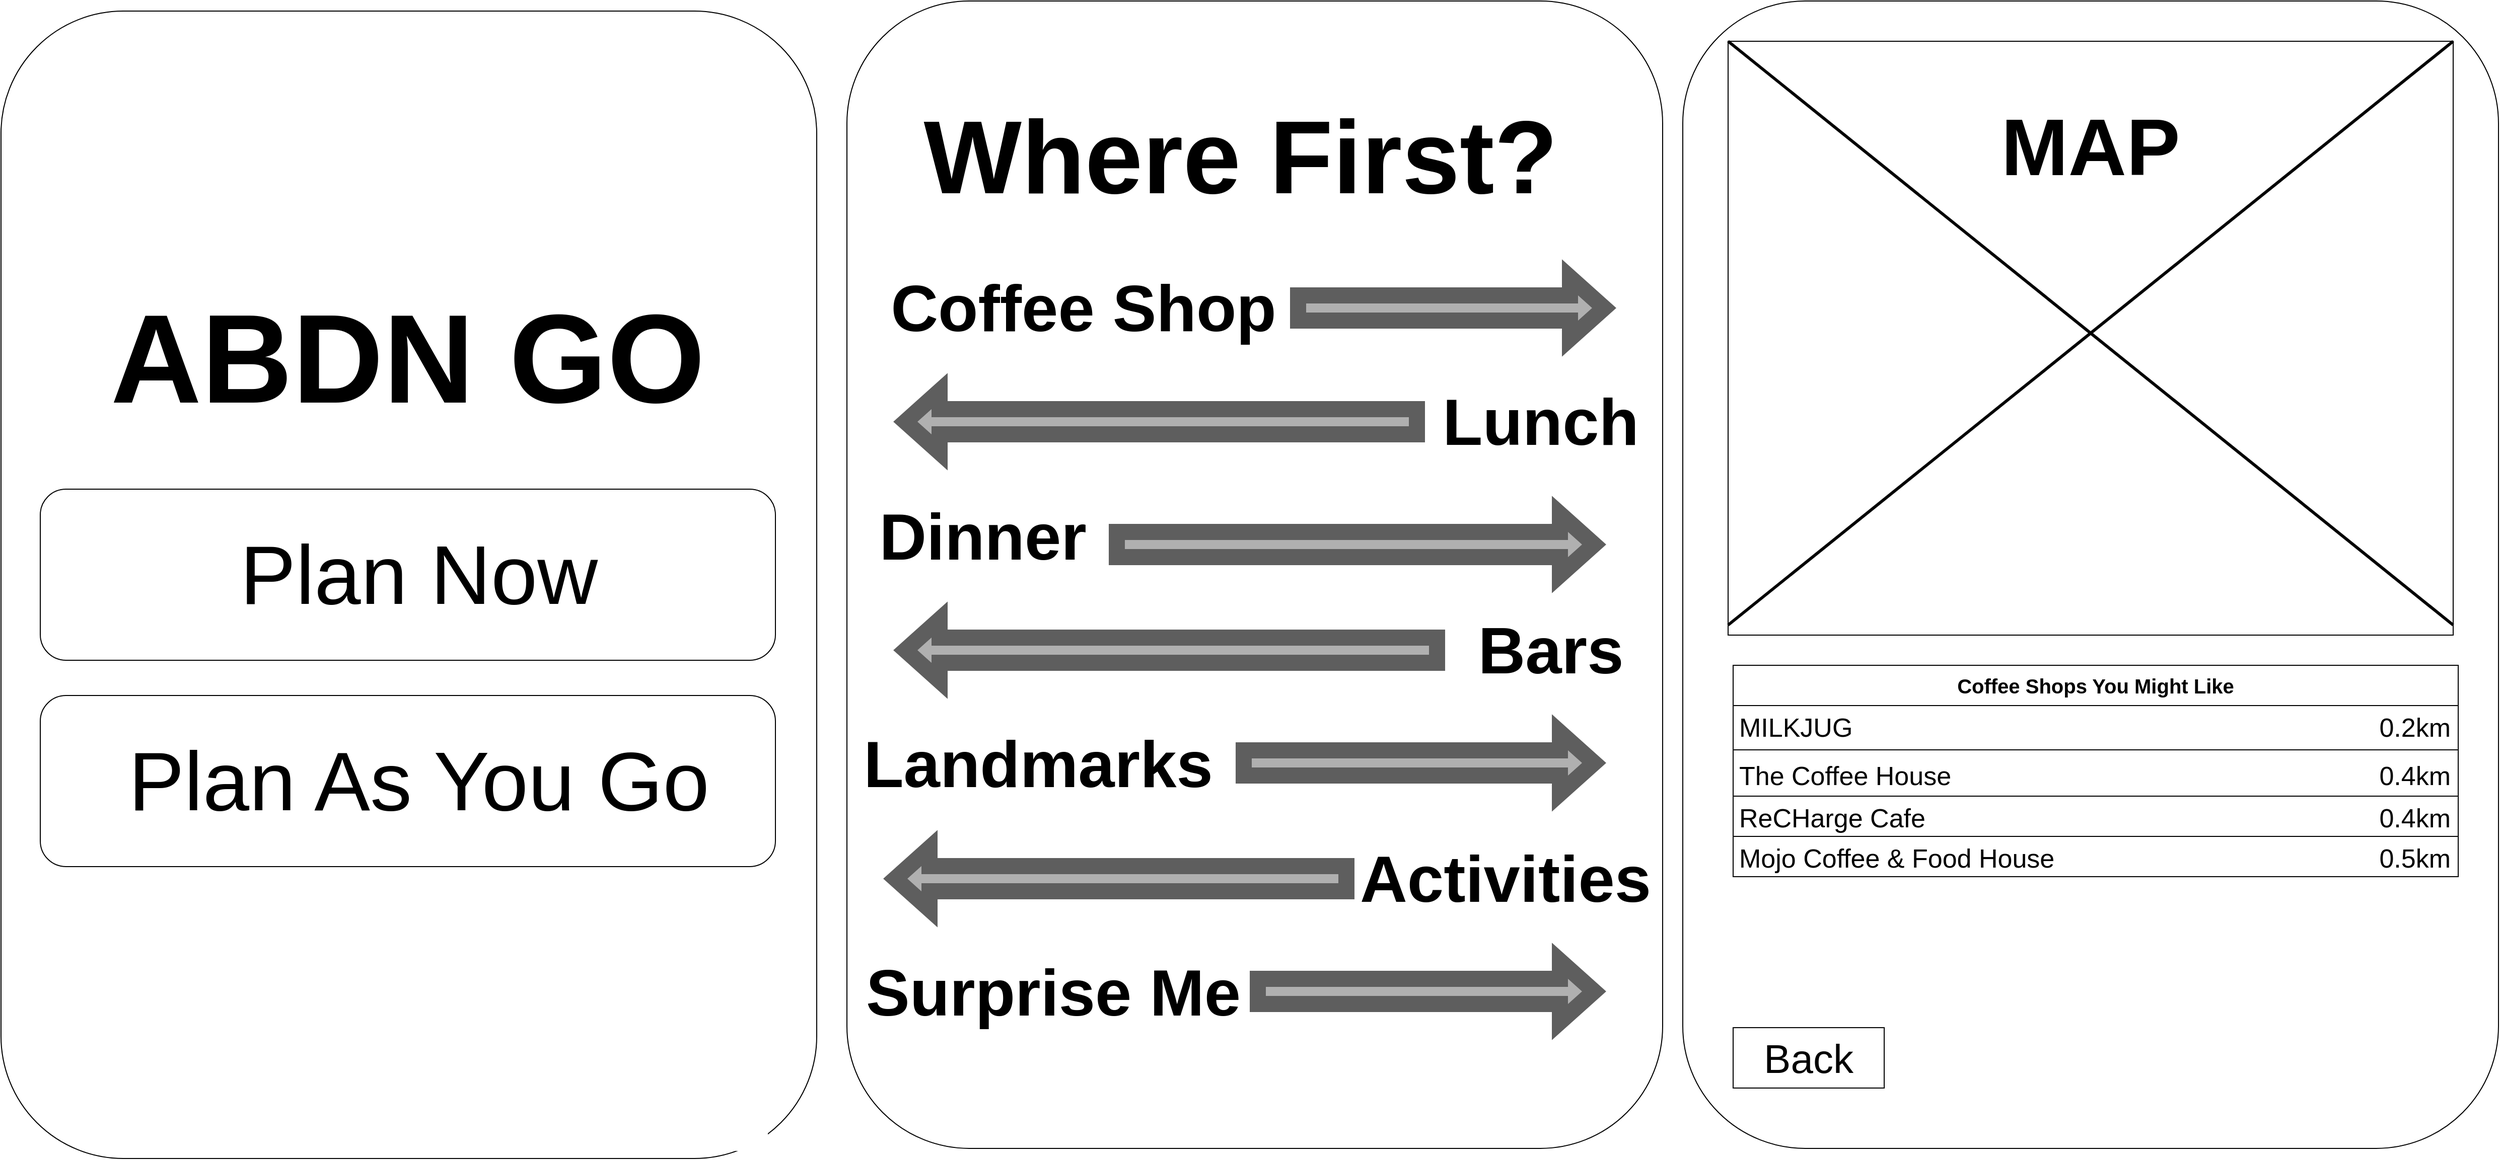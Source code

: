 <mxfile version="21.8.1" type="github">
  <diagram name="Page-1" id="qSBKfjo7JGSMNSEJkH3g">
    <mxGraphModel dx="2100" dy="1148" grid="1" gridSize="10" guides="1" tooltips="1" connect="1" arrows="1" fold="1" page="1" pageScale="1" pageWidth="827" pageHeight="1169" math="0" shadow="0">
      <root>
        <mxCell id="0" />
        <mxCell id="1" parent="0" />
        <mxCell id="ebgiKoA3hhUovEIoj04p-3" value="" style="rounded=1;whiteSpace=wrap;html=1;" vertex="1" parent="1">
          <mxGeometry x="10" y="10" width="810" height="1140" as="geometry" />
        </mxCell>
        <mxCell id="ebgiKoA3hhUovEIoj04p-4" value="" style="rounded=1;whiteSpace=wrap;html=1;" vertex="1" parent="1">
          <mxGeometry x="850" width="810" height="1140" as="geometry" />
        </mxCell>
        <mxCell id="ebgiKoA3hhUovEIoj04p-5" value="" style="rounded=1;whiteSpace=wrap;html=1;" vertex="1" parent="1">
          <mxGeometry x="1680" width="810" height="1140" as="geometry" />
        </mxCell>
        <mxCell id="ebgiKoA3hhUovEIoj04p-6" value="&lt;b&gt;&lt;font style=&quot;font-size: 125px;&quot;&gt;ABDN GO&lt;/font&gt;&lt;/b&gt;" style="text;html=1;strokeColor=none;fillColor=none;align=center;verticalAlign=middle;whiteSpace=wrap;rounded=0;" vertex="1" parent="1">
          <mxGeometry x="89" y="240" width="650" height="230" as="geometry" />
        </mxCell>
        <mxCell id="ebgiKoA3hhUovEIoj04p-9" value="" style="rounded=1;whiteSpace=wrap;html=1;" vertex="1" parent="1">
          <mxGeometry x="49" y="485" width="730" height="170" as="geometry" />
        </mxCell>
        <mxCell id="ebgiKoA3hhUovEIoj04p-10" value="" style="rounded=1;whiteSpace=wrap;html=1;" vertex="1" parent="1">
          <mxGeometry x="49" y="690" width="730" height="170" as="geometry" />
        </mxCell>
        <mxCell id="ebgiKoA3hhUovEIoj04p-11" value="&lt;font style=&quot;font-size: 83px;&quot;&gt;Plan Now&lt;/font&gt;" style="text;html=1;strokeColor=none;fillColor=none;align=center;verticalAlign=middle;whiteSpace=wrap;rounded=0;" vertex="1" parent="1">
          <mxGeometry x="130" y="505" width="590" height="130" as="geometry" />
        </mxCell>
        <mxCell id="ebgiKoA3hhUovEIoj04p-12" value="&lt;font style=&quot;font-size: 83px;&quot;&gt;Plan As You Go&lt;/font&gt;" style="text;html=1;strokeColor=none;fillColor=none;align=center;verticalAlign=middle;whiteSpace=wrap;rounded=0;" vertex="1" parent="1">
          <mxGeometry x="130" y="710" width="590" height="130" as="geometry" />
        </mxCell>
        <mxCell id="ebgiKoA3hhUovEIoj04p-13" value="&lt;b style=&quot;&quot;&gt;&lt;font style=&quot;font-size: 103px;&quot;&gt;Where First?&lt;/font&gt;&lt;/b&gt;" style="text;html=1;strokeColor=none;fillColor=none;align=center;verticalAlign=middle;whiteSpace=wrap;rounded=0;" vertex="1" parent="1">
          <mxGeometry x="916" y="40" width="650" height="230" as="geometry" />
        </mxCell>
        <mxCell id="ebgiKoA3hhUovEIoj04p-14" value="&lt;span style=&quot;font-size: 65px;&quot;&gt;&lt;b style=&quot;font-size: 65px;&quot;&gt;Coffee Shop&lt;/b&gt;&lt;/span&gt;" style="text;html=1;strokeColor=none;fillColor=none;align=center;verticalAlign=middle;whiteSpace=wrap;rounded=0;fontSize=65;" vertex="1" parent="1">
          <mxGeometry x="880" y="230" width="410" height="150" as="geometry" />
        </mxCell>
        <mxCell id="ebgiKoA3hhUovEIoj04p-15" value="&lt;span style=&quot;font-size: 65px;&quot;&gt;&lt;b style=&quot;font-size: 65px;&quot;&gt;Lunch&lt;/b&gt;&lt;/span&gt;" style="text;html=1;strokeColor=none;fillColor=none;align=center;verticalAlign=middle;whiteSpace=wrap;rounded=0;fontSize=65;" vertex="1" parent="1">
          <mxGeometry x="1424" y="343" width="230" height="150" as="geometry" />
        </mxCell>
        <mxCell id="ebgiKoA3hhUovEIoj04p-16" value="&lt;span style=&quot;font-size: 65px;&quot;&gt;&lt;b style=&quot;font-size: 65px;&quot;&gt;Dinner&lt;/b&gt;&lt;/span&gt;" style="text;html=1;strokeColor=none;fillColor=none;align=center;verticalAlign=middle;whiteSpace=wrap;rounded=0;fontSize=65;" vertex="1" parent="1">
          <mxGeometry x="880" y="457" width="210" height="150" as="geometry" />
        </mxCell>
        <mxCell id="ebgiKoA3hhUovEIoj04p-17" value="&lt;span style=&quot;font-size: 65px;&quot;&gt;&lt;b style=&quot;font-size: 65px;&quot;&gt;Landmarks&lt;/b&gt;&lt;/span&gt;" style="text;html=1;strokeColor=none;fillColor=none;align=center;verticalAlign=middle;whiteSpace=wrap;rounded=0;fontSize=65;" vertex="1" parent="1">
          <mxGeometry x="880" y="683" width="320" height="150" as="geometry" />
        </mxCell>
        <mxCell id="ebgiKoA3hhUovEIoj04p-18" value="&lt;span style=&quot;font-size: 65px;&quot;&gt;&lt;b style=&quot;font-size: 65px;&quot;&gt;Bars&lt;/b&gt;&lt;/span&gt;" style="text;html=1;strokeColor=none;fillColor=none;align=center;verticalAlign=middle;whiteSpace=wrap;rounded=0;fontSize=65;" vertex="1" parent="1">
          <mxGeometry x="1444" y="570" width="210" height="150" as="geometry" />
        </mxCell>
        <mxCell id="ebgiKoA3hhUovEIoj04p-20" value="&lt;span style=&quot;font-size: 65px;&quot;&gt;&lt;b style=&quot;font-size: 65px;&quot;&gt;Activities&lt;/b&gt;&lt;/span&gt;" style="text;html=1;strokeColor=none;fillColor=none;align=center;verticalAlign=middle;whiteSpace=wrap;rounded=0;fontSize=65;" vertex="1" parent="1">
          <mxGeometry x="1354" y="797" width="300" height="150" as="geometry" />
        </mxCell>
        <mxCell id="ebgiKoA3hhUovEIoj04p-21" value="&lt;span style=&quot;font-size: 65px;&quot;&gt;&lt;b style=&quot;font-size: 65px;&quot;&gt;Surprise&lt;/b&gt;&lt;/span&gt;&lt;b style=&quot;font-size: 65px;&quot;&gt;&amp;nbsp;Me&lt;/b&gt;" style="text;html=1;strokeColor=none;fillColor=none;align=center;verticalAlign=middle;whiteSpace=wrap;rounded=0;fontSize=65;" vertex="1" parent="1">
          <mxGeometry x="880" y="910" width="350" height="150" as="geometry" />
        </mxCell>
        <mxCell id="ebgiKoA3hhUovEIoj04p-24" value="" style="shape=flexArrow;endArrow=classic;html=1;rounded=0;exitX=1;exitY=0.5;exitDx=0;exitDy=0;strokeColor=#5E5E5E;fillColor=#B0B0B0;strokeWidth=16;" edge="1" parent="1" source="ebgiKoA3hhUovEIoj04p-14">
          <mxGeometry width="50" height="50" relative="1" as="geometry">
            <mxPoint x="1490" y="250" as="sourcePoint" />
            <mxPoint x="1610" y="305" as="targetPoint" />
          </mxGeometry>
        </mxCell>
        <mxCell id="ebgiKoA3hhUovEIoj04p-25" value="" style="shape=flexArrow;endArrow=classic;html=1;rounded=0;strokeColor=#5E5E5E;fillColor=#B0B0B0;strokeWidth=16;" edge="1" parent="1">
          <mxGeometry width="50" height="50" relative="1" as="geometry">
            <mxPoint x="1110" y="540" as="sourcePoint" />
            <mxPoint x="1600" y="540" as="targetPoint" />
          </mxGeometry>
        </mxCell>
        <mxCell id="ebgiKoA3hhUovEIoj04p-26" value="" style="shape=flexArrow;endArrow=classic;html=1;rounded=0;exitX=1;exitY=0.5;exitDx=0;exitDy=0;strokeColor=#5E5E5E;fillColor=#B0B0B0;strokeWidth=16;" edge="1" parent="1">
          <mxGeometry width="50" height="50" relative="1" as="geometry">
            <mxPoint x="1236" y="757" as="sourcePoint" />
            <mxPoint x="1600" y="757" as="targetPoint" />
          </mxGeometry>
        </mxCell>
        <mxCell id="ebgiKoA3hhUovEIoj04p-27" value="" style="shape=flexArrow;endArrow=classic;html=1;rounded=0;exitX=1;exitY=0.5;exitDx=0;exitDy=0;strokeColor=#5E5E5E;fillColor=#B0B0B0;strokeWidth=16;" edge="1" parent="1">
          <mxGeometry width="50" height="50" relative="1" as="geometry">
            <mxPoint x="1250" y="984" as="sourcePoint" />
            <mxPoint x="1600" y="984" as="targetPoint" />
          </mxGeometry>
        </mxCell>
        <mxCell id="ebgiKoA3hhUovEIoj04p-28" value="" style="shape=flexArrow;endArrow=classic;html=1;rounded=0;strokeColor=#5E5E5E;fillColor=#B0B0B0;strokeWidth=16;exitX=0;exitY=0.5;exitDx=0;exitDy=0;" edge="1" parent="1" source="ebgiKoA3hhUovEIoj04p-15">
          <mxGeometry width="50" height="50" relative="1" as="geometry">
            <mxPoint x="1110" y="450" as="sourcePoint" />
            <mxPoint x="900" y="418" as="targetPoint" />
          </mxGeometry>
        </mxCell>
        <mxCell id="ebgiKoA3hhUovEIoj04p-29" value="" style="shape=flexArrow;endArrow=classic;html=1;rounded=0;strokeColor=#5E5E5E;fillColor=#B0B0B0;strokeWidth=16;exitX=0;exitY=0.5;exitDx=0;exitDy=0;" edge="1" parent="1" source="ebgiKoA3hhUovEIoj04p-18">
          <mxGeometry width="50" height="50" relative="1" as="geometry">
            <mxPoint x="1130" y="560" as="sourcePoint" />
            <mxPoint x="900" y="645" as="targetPoint" />
          </mxGeometry>
        </mxCell>
        <mxCell id="ebgiKoA3hhUovEIoj04p-30" value="" style="shape=flexArrow;endArrow=classic;html=1;rounded=0;strokeColor=#5E5E5E;fillColor=#B0B0B0;strokeWidth=16;exitX=0;exitY=0.5;exitDx=0;exitDy=0;" edge="1" parent="1" source="ebgiKoA3hhUovEIoj04p-20">
          <mxGeometry width="50" height="50" relative="1" as="geometry">
            <mxPoint x="1140" y="570" as="sourcePoint" />
            <mxPoint x="890" y="872" as="targetPoint" />
          </mxGeometry>
        </mxCell>
        <mxCell id="ebgiKoA3hhUovEIoj04p-36" value="" style="rounded=0;whiteSpace=wrap;html=1;" vertex="1" parent="1">
          <mxGeometry x="1725" y="40" width="720" height="590" as="geometry" />
        </mxCell>
        <mxCell id="ebgiKoA3hhUovEIoj04p-35" value="" style="shape=umlDestroy;whiteSpace=wrap;html=1;strokeWidth=3;targetShapes=umlLifeline;" vertex="1" parent="1">
          <mxGeometry x="1725" y="40" width="720" height="580" as="geometry" />
        </mxCell>
        <mxCell id="ebgiKoA3hhUovEIoj04p-37" value="&lt;b&gt;&lt;font style=&quot;font-size: 80px;&quot;&gt;MAP&lt;/font&gt;&lt;/b&gt;" style="text;html=1;strokeColor=none;fillColor=none;align=center;verticalAlign=middle;whiteSpace=wrap;rounded=0;" vertex="1" parent="1">
          <mxGeometry x="1835" y="130" width="500" height="30" as="geometry" />
        </mxCell>
        <mxCell id="ebgiKoA3hhUovEIoj04p-58" value="Coffee Shops You Might Like" style="swimlane;fontStyle=1;align=center;verticalAlign=middle;childLayout=stackLayout;horizontal=1;startSize=40;horizontalStack=0;resizeParent=1;resizeParentMax=0;resizeLast=0;collapsible=1;marginBottom=0;whiteSpace=wrap;html=1;fontSize=20;labelPosition=center;verticalLabelPosition=middle;" vertex="1" parent="1">
          <mxGeometry x="1730" y="660" width="720" height="130" as="geometry" />
        </mxCell>
        <mxCell id="ebgiKoA3hhUovEIoj04p-59" value="MILKJUG&lt;span style=&quot;white-space: pre;&quot;&gt;&#x9;&lt;/span&gt;&lt;span style=&quot;white-space: pre;&quot;&gt;&#x9;&lt;/span&gt;&lt;span style=&quot;white-space: pre;&quot;&gt;&#x9;&lt;/span&gt;&lt;span style=&quot;white-space: pre;&quot;&gt;&#x9;&lt;/span&gt;&lt;span style=&quot;white-space: pre;&quot;&gt;&#x9;&lt;/span&gt;&lt;span style=&quot;white-space: pre;&quot;&gt;&#x9;&lt;/span&gt;&lt;span style=&quot;white-space: pre;&quot;&gt;&#x9;&lt;/span&gt;&lt;span style=&quot;white-space: pre;&quot;&gt;&#x9;&lt;/span&gt;&lt;span style=&quot;white-space: pre;&quot;&gt;&#x9;&lt;/span&gt;0.2km" style="text;strokeColor=none;fillColor=none;align=left;verticalAlign=top;spacingLeft=4;spacingRight=4;overflow=hidden;rotatable=0;points=[[0,0.5],[1,0.5]];portConstraint=eastwest;whiteSpace=wrap;html=1;fontSize=26;" vertex="1" parent="ebgiKoA3hhUovEIoj04p-58">
          <mxGeometry y="40" width="720" height="40" as="geometry" />
        </mxCell>
        <mxCell id="ebgiKoA3hhUovEIoj04p-60" value="" style="line;strokeWidth=1;fillColor=none;align=left;verticalAlign=middle;spacingTop=-1;spacingLeft=3;spacingRight=3;rotatable=0;labelPosition=right;points=[];portConstraint=eastwest;strokeColor=inherit;" vertex="1" parent="ebgiKoA3hhUovEIoj04p-58">
          <mxGeometry y="80" width="720" height="8" as="geometry" />
        </mxCell>
        <mxCell id="ebgiKoA3hhUovEIoj04p-61" value="The Coffee House&amp;nbsp;&lt;span style=&quot;white-space: pre;&quot;&gt;&#x9;&lt;/span&gt;&lt;span style=&quot;white-space: pre;&quot;&gt;&#x9;&lt;/span&gt;&lt;span style=&quot;white-space: pre;&quot;&gt;&#x9;&lt;/span&gt;&lt;span style=&quot;white-space: pre;&quot;&gt;&#x9;&lt;/span&gt;&lt;span style=&quot;white-space: pre;&quot;&gt;&#x9;&lt;/span&gt;&lt;span style=&quot;white-space: pre;&quot;&gt;&#x9;&lt;/span&gt;&lt;span style=&quot;white-space: pre;&quot;&gt;&#x9;&lt;/span&gt;&lt;span style=&quot;white-space: pre;&quot;&gt;&#x9;&lt;/span&gt;0.4km" style="text;strokeColor=none;fillColor=none;align=left;verticalAlign=top;spacingLeft=4;spacingRight=4;overflow=hidden;rotatable=0;points=[[0,0.5],[1,0.5]];portConstraint=eastwest;whiteSpace=wrap;html=1;fontSize=26;" vertex="1" parent="ebgiKoA3hhUovEIoj04p-58">
          <mxGeometry y="88" width="720" height="42" as="geometry" />
        </mxCell>
        <mxCell id="ebgiKoA3hhUovEIoj04p-66" value="ReCHarge Cafe&lt;span style=&quot;white-space: pre;&quot;&gt;&#x9;&lt;/span&gt;&lt;span style=&quot;white-space: pre;&quot;&gt;&#x9;&lt;/span&gt;&lt;span style=&quot;white-space: pre;&quot;&gt;&#x9;&lt;/span&gt;&lt;span style=&quot;white-space: pre;&quot;&gt;&#x9;&lt;/span&gt;&lt;span style=&quot;white-space: pre;&quot;&gt;&#x9;&lt;/span&gt;&lt;span style=&quot;white-space: pre;&quot;&gt;&#x9;&lt;/span&gt;&lt;span style=&quot;white-space: pre;&quot;&gt;&#x9;&lt;/span&gt;&lt;span style=&quot;white-space: pre;&quot;&gt;&#x9;&lt;/span&gt;0.4km" style="text;strokeColor=default;fillColor=none;align=left;verticalAlign=top;spacingLeft=4;spacingRight=4;overflow=hidden;rotatable=0;points=[[0,0.5],[1,0.5]];portConstraint=eastwest;whiteSpace=wrap;html=1;fontSize=26;perimeterSpacing=1;" vertex="1" parent="1">
          <mxGeometry x="1730" y="790" width="720" height="40" as="geometry" />
        </mxCell>
        <mxCell id="ebgiKoA3hhUovEIoj04p-69" value="Mojo Coffee &amp;amp; Food House&lt;span style=&quot;white-space: pre;&quot;&gt;&#x9;&lt;/span&gt;&lt;span style=&quot;white-space: pre;&quot;&gt;&#x9;&lt;/span&gt;&lt;span style=&quot;white-space: pre;&quot;&gt;&#x9;&lt;/span&gt;&lt;span style=&quot;white-space: pre;&quot;&gt;&#x9;&lt;/span&gt;&lt;span style=&quot;white-space: pre;&quot;&gt;&#x9;&lt;/span&gt;&lt;span style=&quot;white-space: pre;&quot;&gt;&#x9;&lt;/span&gt;0.5km" style="text;strokeColor=default;fillColor=none;align=left;verticalAlign=top;spacingLeft=4;spacingRight=4;overflow=hidden;rotatable=0;points=[[0,0.5],[1,0.5]];portConstraint=eastwest;whiteSpace=wrap;html=1;fontSize=26;perimeterSpacing=1;" vertex="1" parent="1">
          <mxGeometry x="1730" y="830" width="720" height="40" as="geometry" />
        </mxCell>
        <mxCell id="ebgiKoA3hhUovEIoj04p-70" value="&lt;font style=&quot;font-size: 40px;&quot;&gt;Back&lt;/font&gt;" style="rounded=0;whiteSpace=wrap;html=1;labelPosition=center;verticalLabelPosition=middle;align=center;verticalAlign=middle;" vertex="1" parent="1">
          <mxGeometry x="1730" y="1020" width="150" height="60" as="geometry" />
        </mxCell>
      </root>
    </mxGraphModel>
  </diagram>
</mxfile>
